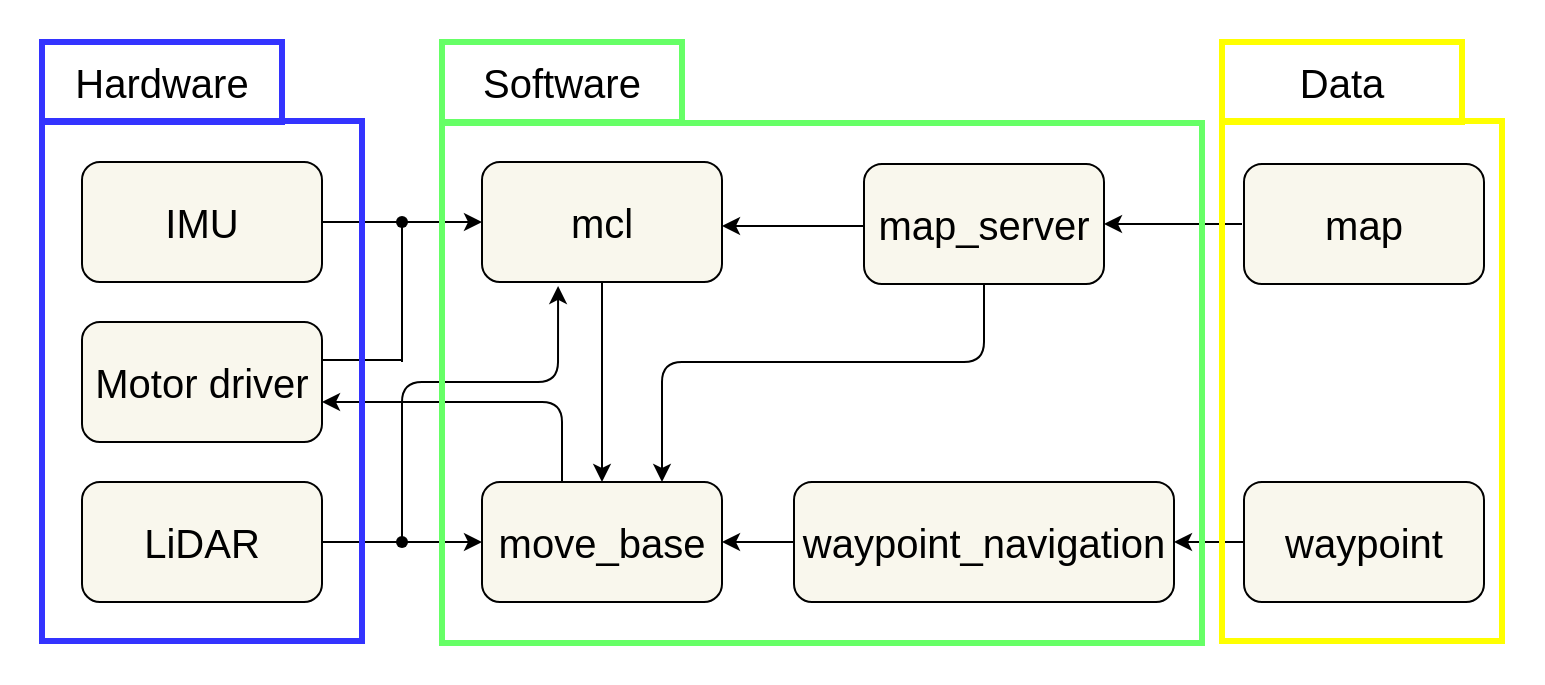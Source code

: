 <mxfile>
    <diagram id="s0qcW-CZbprpQNe2pvXr" name="ページ1">
        <mxGraphModel dx="260" dy="798" grid="1" gridSize="10" guides="1" tooltips="1" connect="1" arrows="1" fold="1" page="1" pageScale="1" pageWidth="827" pageHeight="1169" math="0" shadow="0">
            <root>
                <mxCell id="0"/>
                <mxCell id="1" parent="0"/>
                <mxCell id="64" value="" style="rounded=0;whiteSpace=wrap;html=1;labelBackgroundColor=none;labelBorderColor=none;fontSize=20;fontColor=#000000;strokeColor=#FFFFFF;fillColor=#FFFFFF;" vertex="1" parent="1">
                    <mxGeometry x="40" y="120" width="770" height="340" as="geometry"/>
                </mxCell>
                <mxCell id="2" value="&lt;font style=&quot;font-size: 20px&quot;&gt;IMU&lt;/font&gt;" style="rounded=1;whiteSpace=wrap;html=1;fillColor=#f9f7ed;strokeColor=#000000;fontColor=#000000;" vertex="1" parent="1">
                    <mxGeometry x="80" y="200" width="120" height="60" as="geometry"/>
                </mxCell>
                <mxCell id="3" value="&lt;font style=&quot;font-size: 20px&quot;&gt;move_base&lt;/font&gt;" style="rounded=1;whiteSpace=wrap;html=1;fillColor=#f9f7ed;strokeColor=#000000;fontColor=#000000;" vertex="1" parent="1">
                    <mxGeometry x="280" y="360" width="120" height="60" as="geometry"/>
                </mxCell>
                <mxCell id="4" value="&lt;font style=&quot;font-size: 20px&quot;&gt;Motor driver&lt;/font&gt;" style="rounded=1;whiteSpace=wrap;html=1;fillColor=#f9f7ed;strokeColor=#000000;fontColor=#000000;" vertex="1" parent="1">
                    <mxGeometry x="80" y="280" width="120" height="60" as="geometry"/>
                </mxCell>
                <mxCell id="5" value="&lt;font style=&quot;font-size: 20px&quot;&gt;map_server&lt;/font&gt;" style="rounded=1;whiteSpace=wrap;html=1;fillColor=#f9f7ed;strokeColor=#000000;fontColor=#000000;" vertex="1" parent="1">
                    <mxGeometry x="471" y="201" width="120" height="60" as="geometry"/>
                </mxCell>
                <mxCell id="6" value="&lt;font style=&quot;font-size: 20px&quot;&gt;LiDAR&lt;/font&gt;" style="rounded=1;whiteSpace=wrap;html=1;fillColor=#f9f7ed;strokeColor=#000000;fontColor=#000000;" vertex="1" parent="1">
                    <mxGeometry x="80" y="360" width="120" height="60" as="geometry"/>
                </mxCell>
                <mxCell id="7" value="&lt;font style=&quot;font-size: 20px&quot;&gt;mcl&lt;/font&gt;" style="rounded=1;whiteSpace=wrap;html=1;fillColor=#f9f7ed;strokeColor=#000000;fontColor=#000000;" vertex="1" parent="1">
                    <mxGeometry x="280" y="200" width="120" height="60" as="geometry"/>
                </mxCell>
                <mxCell id="9" value="&lt;font style=&quot;font-size: 20px&quot;&gt;waypoint_navigation&lt;/font&gt;" style="rounded=1;whiteSpace=wrap;html=1;fillColor=#f9f7ed;strokeColor=#000000;fontColor=#000000;" vertex="1" parent="1">
                    <mxGeometry x="436" y="360" width="190" height="60" as="geometry"/>
                </mxCell>
                <mxCell id="10" value="&lt;font style=&quot;font-size: 20px&quot;&gt;map&lt;/font&gt;" style="rounded=1;whiteSpace=wrap;html=1;fillColor=#f9f7ed;strokeColor=#000000;fontColor=#000000;" vertex="1" parent="1">
                    <mxGeometry x="661" y="201" width="120" height="60" as="geometry"/>
                </mxCell>
                <mxCell id="11" value="&lt;font style=&quot;font-size: 20px&quot;&gt;waypoint&lt;/font&gt;" style="rounded=1;whiteSpace=wrap;html=1;fillColor=#f9f7ed;strokeColor=#000000;fontColor=#000000;" vertex="1" parent="1">
                    <mxGeometry x="661" y="360" width="120" height="60" as="geometry"/>
                </mxCell>
                <mxCell id="12" value="" style="endArrow=classic;html=1;fontSize=20;entryX=0;entryY=0.5;entryDx=0;entryDy=0;exitDx=0;exitDy=0;startArrow=none;strokeColor=#000000;" edge="1" parent="1" source="18" target="7">
                    <mxGeometry width="50" height="50" relative="1" as="geometry">
                        <mxPoint x="200" y="240" as="sourcePoint"/>
                        <mxPoint x="250" y="190" as="targetPoint"/>
                    </mxGeometry>
                </mxCell>
                <mxCell id="16" value="" style="endArrow=none;html=1;fontSize=20;exitX=1;exitY=0.25;exitDx=0;exitDy=0;strokeColor=#000000;" edge="1" parent="1">
                    <mxGeometry width="50" height="50" relative="1" as="geometry">
                        <mxPoint x="200" y="299" as="sourcePoint"/>
                        <mxPoint x="240" y="299" as="targetPoint"/>
                    </mxGeometry>
                </mxCell>
                <mxCell id="17" value="" style="endArrow=none;html=1;fontSize=20;strokeColor=#000000;" edge="1" parent="1">
                    <mxGeometry width="50" height="50" relative="1" as="geometry">
                        <mxPoint x="240" y="300" as="sourcePoint"/>
                        <mxPoint x="240" y="230" as="targetPoint"/>
                    </mxGeometry>
                </mxCell>
                <mxCell id="18" value="" style="shape=waypoint;sketch=0;fillStyle=solid;size=6;pointerEvents=1;points=[];fillColor=none;resizable=0;rotatable=0;perimeter=centerPerimeter;snapToPoint=1;fontSize=20;strokeColor=#000000;" vertex="1" parent="1">
                    <mxGeometry x="220" y="210" width="40" height="40" as="geometry"/>
                </mxCell>
                <mxCell id="19" value="" style="endArrow=none;html=1;fontSize=20;entryDx=0;entryDy=0;exitX=1;exitY=0.5;exitDx=0;exitDy=0;fontColor=#000000;strokeColor=#000000;" edge="1" parent="1" source="2" target="18">
                    <mxGeometry width="50" height="50" relative="1" as="geometry">
                        <mxPoint x="200" y="230" as="sourcePoint"/>
                        <mxPoint x="280" y="230" as="targetPoint"/>
                    </mxGeometry>
                </mxCell>
                <mxCell id="21" value="" style="endArrow=classic;html=1;fontSize=20;entryX=0;entryY=0.5;entryDx=0;entryDy=0;startArrow=none;strokeColor=#000000;" edge="1" parent="1" source="34" target="3">
                    <mxGeometry width="50" height="50" relative="1" as="geometry">
                        <mxPoint x="200" y="390" as="sourcePoint"/>
                        <mxPoint x="250" y="340" as="targetPoint"/>
                    </mxGeometry>
                </mxCell>
                <mxCell id="22" value="" style="edgeStyle=segmentEdgeStyle;endArrow=classic;html=1;fontSize=20;exitX=0;exitY=0.5;exitDx=0;exitDy=0;strokeColor=#000000;" edge="1" parent="1" source="9">
                    <mxGeometry width="50" height="50" relative="1" as="geometry">
                        <mxPoint x="340" y="390" as="sourcePoint"/>
                        <mxPoint x="400" y="390" as="targetPoint"/>
                    </mxGeometry>
                </mxCell>
                <mxCell id="23" value="" style="endArrow=classic;html=1;fontSize=20;entryX=1;entryY=0.5;entryDx=0;entryDy=0;strokeColor=#000000;" edge="1" parent="1" source="11" target="9">
                    <mxGeometry width="50" height="50" relative="1" as="geometry">
                        <mxPoint x="640" y="470" as="sourcePoint"/>
                        <mxPoint x="690" y="420" as="targetPoint"/>
                    </mxGeometry>
                </mxCell>
                <mxCell id="24" value="" style="endArrow=classic;html=1;fontSize=20;entryX=1;entryY=0.5;entryDx=0;entryDy=0;strokeColor=#000000;" edge="1" parent="1" target="5">
                    <mxGeometry width="50" height="50" relative="1" as="geometry">
                        <mxPoint x="660" y="231" as="sourcePoint"/>
                        <mxPoint x="610" y="233" as="targetPoint"/>
                    </mxGeometry>
                </mxCell>
                <mxCell id="25" value="" style="endArrow=classic;html=1;fontSize=20;entryX=1;entryY=0.5;entryDx=0;entryDy=0;strokeColor=#000000;" edge="1" parent="1">
                    <mxGeometry width="50" height="50" relative="1" as="geometry">
                        <mxPoint x="471" y="232" as="sourcePoint"/>
                        <mxPoint x="400" y="232" as="targetPoint"/>
                    </mxGeometry>
                </mxCell>
                <mxCell id="26" value="" style="edgeStyle=segmentEdgeStyle;endArrow=classic;html=1;fontSize=20;exitX=0.5;exitY=1;exitDx=0;exitDy=0;entryX=0.75;entryY=0;entryDx=0;entryDy=0;strokeColor=#000000;" edge="1" parent="1" source="5" target="3">
                    <mxGeometry width="50" height="50" relative="1" as="geometry">
                        <mxPoint x="340" y="390" as="sourcePoint"/>
                        <mxPoint x="390" y="340" as="targetPoint"/>
                        <Array as="points">
                            <mxPoint x="531" y="300"/>
                            <mxPoint x="370" y="300"/>
                        </Array>
                    </mxGeometry>
                </mxCell>
                <mxCell id="27" value="" style="endArrow=classic;html=1;fontSize=20;exitX=0.5;exitY=1;exitDx=0;exitDy=0;entryX=0.5;entryY=0;entryDx=0;entryDy=0;strokeColor=#000000;" edge="1" parent="1" source="7" target="3">
                    <mxGeometry width="50" height="50" relative="1" as="geometry">
                        <mxPoint x="340" y="390" as="sourcePoint"/>
                        <mxPoint x="390" y="340" as="targetPoint"/>
                    </mxGeometry>
                </mxCell>
                <mxCell id="30" value="" style="edgeStyle=segmentEdgeStyle;endArrow=classic;html=1;fontSize=20;strokeColor=#000000;" edge="1" parent="1">
                    <mxGeometry width="50" height="50" relative="1" as="geometry">
                        <mxPoint x="320" y="360" as="sourcePoint"/>
                        <mxPoint x="200" y="320" as="targetPoint"/>
                        <Array as="points">
                            <mxPoint x="320" y="320"/>
                            <mxPoint x="200" y="320"/>
                        </Array>
                    </mxGeometry>
                </mxCell>
                <mxCell id="33" value="" style="edgeStyle=segmentEdgeStyle;endArrow=classic;html=1;fontSize=20;entryX=0.317;entryY=1.033;entryDx=0;entryDy=0;entryPerimeter=0;strokeColor=#000000;" edge="1" parent="1" target="7">
                    <mxGeometry width="50" height="50" relative="1" as="geometry">
                        <mxPoint x="240" y="390" as="sourcePoint"/>
                        <mxPoint x="390" y="340" as="targetPoint"/>
                        <Array as="points">
                            <mxPoint x="240" y="310"/>
                            <mxPoint x="318" y="310"/>
                        </Array>
                    </mxGeometry>
                </mxCell>
                <mxCell id="34" value="" style="shape=waypoint;sketch=0;fillStyle=solid;size=6;pointerEvents=1;points=[];fillColor=none;resizable=0;rotatable=0;perimeter=centerPerimeter;snapToPoint=1;fontSize=20;strokeColor=#000000;" vertex="1" parent="1">
                    <mxGeometry x="220" y="370" width="40" height="40" as="geometry"/>
                </mxCell>
                <mxCell id="35" value="" style="endArrow=none;html=1;fontSize=20;entryDx=0;entryDy=0;strokeColor=#000000;" edge="1" parent="1" target="34">
                    <mxGeometry width="50" height="50" relative="1" as="geometry">
                        <mxPoint x="200" y="390" as="sourcePoint"/>
                        <mxPoint x="280" y="390" as="targetPoint"/>
                    </mxGeometry>
                </mxCell>
                <mxCell id="55" value="" style="rounded=0;whiteSpace=wrap;html=1;labelBackgroundColor=none;labelBorderColor=#3333FF;fontSize=20;fontColor=#000000;strokeColor=#3333FF;fillColor=none;strokeWidth=3;" vertex="1" parent="1">
                    <mxGeometry x="60" y="179.5" width="160" height="260" as="geometry"/>
                </mxCell>
                <mxCell id="56" value="" style="rounded=0;whiteSpace=wrap;html=1;labelBackgroundColor=none;labelBorderColor=#3333FF;fontSize=20;fontColor=#000000;strokeColor=#FFFF00;fillColor=none;strokeWidth=3;" vertex="1" parent="1">
                    <mxGeometry x="650" y="179.5" width="140" height="260" as="geometry"/>
                </mxCell>
                <mxCell id="57" value="" style="rounded=0;whiteSpace=wrap;html=1;labelBackgroundColor=none;labelBorderColor=#3333FF;fontSize=20;fontColor=#000000;strokeColor=#66FF66;fillColor=none;strokeWidth=3;" vertex="1" parent="1">
                    <mxGeometry x="260" y="180.5" width="380" height="260" as="geometry"/>
                </mxCell>
                <mxCell id="58" value="Hardware" style="rounded=0;whiteSpace=wrap;html=1;labelBackgroundColor=none;labelBorderColor=none;fontSize=20;fontColor=#000000;strokeColor=#3333FF;fillColor=none;strokeWidth=3;" vertex="1" parent="1">
                    <mxGeometry x="60" y="140" width="120" height="40" as="geometry"/>
                </mxCell>
                <mxCell id="59" value="Software" style="rounded=0;whiteSpace=wrap;html=1;labelBackgroundColor=none;labelBorderColor=none;fontSize=20;fontColor=#000000;strokeColor=#66FF66;fillColor=none;strokeWidth=3;" vertex="1" parent="1">
                    <mxGeometry x="260" y="140" width="120" height="40" as="geometry"/>
                </mxCell>
                <mxCell id="60" value="Data" style="rounded=0;whiteSpace=wrap;html=1;labelBackgroundColor=none;labelBorderColor=none;fontSize=20;fontColor=#000000;strokeColor=#FFFF00;fillColor=none;strokeWidth=3;" vertex="1" parent="1">
                    <mxGeometry x="650" y="140" width="120" height="40" as="geometry"/>
                </mxCell>
            </root>
        </mxGraphModel>
    </diagram>
</mxfile>